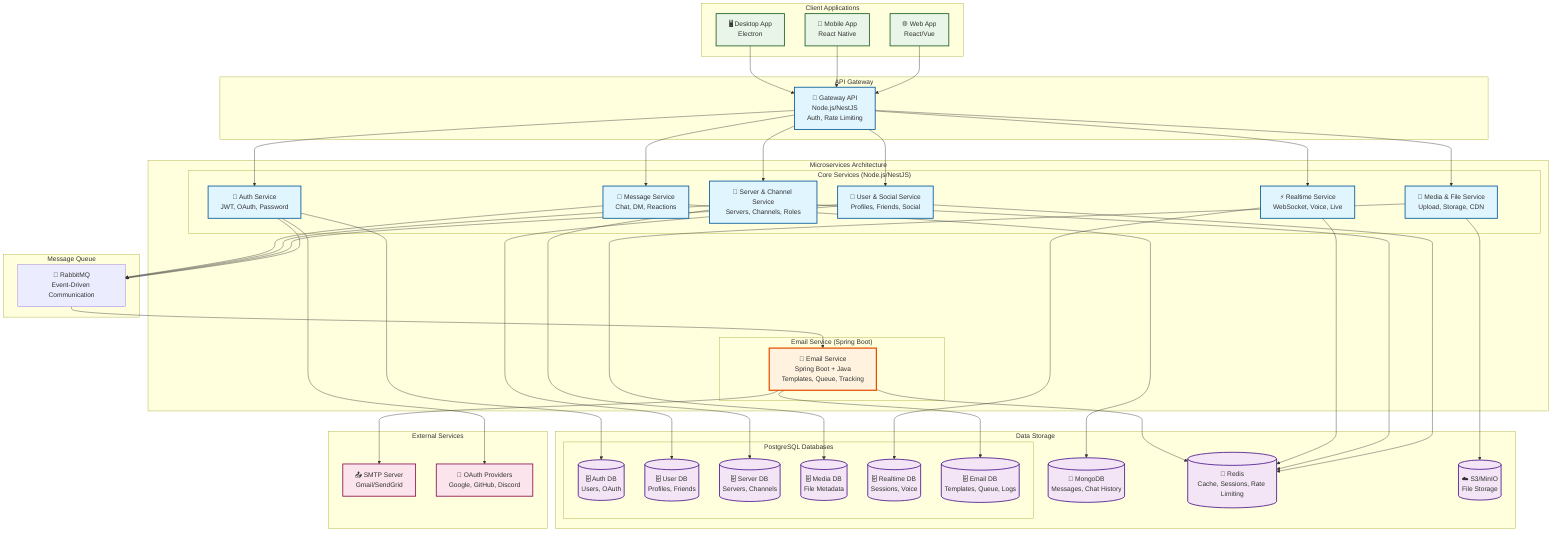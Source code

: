 graph TB
    %% Client Layer
    subgraph "Client Applications"
        WebApp[🌐 Web App<br/>React/Vue]
        MobileApp[📱 Mobile App<br/>React Native]
        DesktopApp[🖥️ Desktop App<br/>Electron]
    end

    %% Gateway Layer
    subgraph "API Gateway"
        Gateway[🚪 Gateway API<br/>Node.js/NestJS<br/>Auth, Rate Limiting]
    end

    %% Service Layer
    subgraph "Microservices Architecture"
        subgraph "Core Services (Node.js/NestJS)"
            AuthService[🔐 Auth Service<br/>JWT, OAuth, Password]
            UserService[👥 User & Social Service<br/>Profiles, Friends, Social]
            ServerService[🏢 Server & Channel Service<br/>Servers, Channels, Roles]
            MessageService[💬 Message Service<br/>Chat, DM, Reactions]
            MediaService[📁 Media & File Service<br/>Upload, Storage, CDN]
            RealtimeService[⚡ Realtime Service<br/>WebSocket, Voice, Live]
        end
        
        subgraph "Email Service (Spring Boot)"
            EmailService[📧 Email Service<br/>Spring Boot + Java<br/>Templates, Queue, Tracking]
        end
    end

    %% Message Broker
    subgraph "Message Queue"
        RabbitMQ[🐰 RabbitMQ<br/>Event-Driven Communication]
    end

    %% Database Layer
    subgraph "Data Storage"
        subgraph "PostgreSQL Databases"
            AuthDB[(🗄️ Auth DB<br/>Users, OAuth)]
            UserDB[(🗄️ User DB<br/>Profiles, Friends)]
            ServerDB[(🗄️ Server DB<br/>Servers, Channels)]
            MediaDB[(🗄️ Media DB<br/>File Metadata)]
            RealtimeDB[(🗄️ Realtime DB<br/>Sessions, Voice)]
            EmailDB[(🗄️ Email DB<br/>Templates, Queue, Logs)]
        end
        
        MongoDB[(🍃 MongoDB<br/>Messages, Chat History)]
        Redis[(🔴 Redis<br/>Cache, Sessions, Rate Limiting)]
        S3[(☁️ S3/MinIO<br/>File Storage)]
    end

    %% External Services
    subgraph "External Services"
        SMTP[📤 SMTP Server<br/>Gmail/SendGrid]
        OAuth[🔑 OAuth Providers<br/>Google, GitHub, Discord]
    end

    %% Connections
    WebApp --> Gateway
    MobileApp --> Gateway
    DesktopApp --> Gateway

    Gateway --> AuthService
    Gateway --> UserService
    Gateway --> ServerService
    Gateway --> MessageService
    Gateway --> MediaService
    Gateway --> RealtimeService

    %% Service to Database connections
    AuthService --> AuthDB
    UserService --> UserDB
    UserService --> Redis
    ServerService --> ServerDB
    ServerService --> Redis
    MessageService --> MongoDB
    MediaService --> MediaDB
    MediaService --> S3
    RealtimeService --> RealtimeDB
    RealtimeService --> Redis
    EmailService --> EmailDB
    EmailService --> Redis

    %% Event-driven connections
    AuthService --> RabbitMQ
    UserService --> RabbitMQ
    ServerService --> RabbitMQ
    MessageService --> RabbitMQ
    RabbitMQ --> EmailService

    %% External service connections
    AuthService --> OAuth
    EmailService --> SMTP

    %% Styling
    classDef serviceNode fill:#e1f5fe,stroke:#01579b,stroke-width:2px
    classDef dbNode fill:#f3e5f5,stroke:#4a148c,stroke-width:2px
    classDef clientNode fill:#e8f5e8,stroke:#1b5e20,stroke-width:2px
    classDef emailNode fill:#fff3e0,stroke:#e65100,stroke-width:3px
    classDef externalNode fill:#fce4ec,stroke:#880e4f,stroke-width:2px

    class AuthService,UserService,ServerService,MessageService,MediaService,RealtimeService,Gateway serviceNode
    class AuthDB,UserDB,ServerDB,MediaDB,RealtimeDB,EmailDB,MongoDB,Redis,S3 dbNode
    class WebApp,MobileApp,DesktopApp clientNode
    class EmailService emailNode
    class SMTP,OAuth externalNode